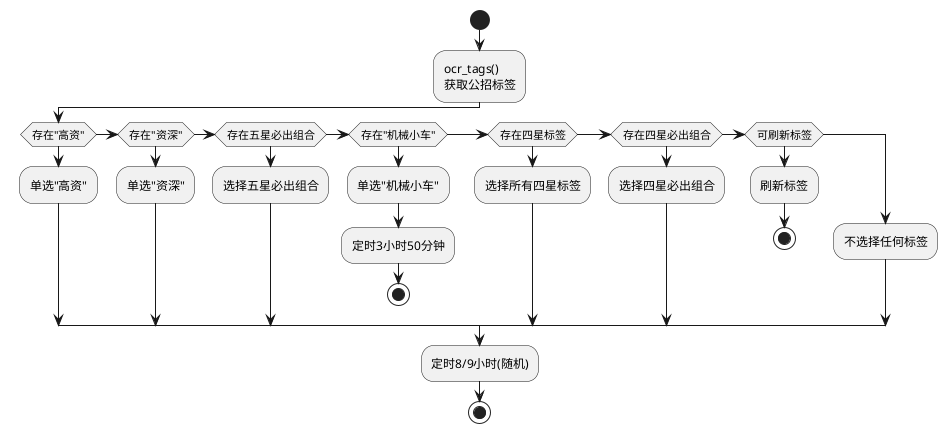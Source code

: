 @startuml
start
  :ocr_tags()
  获取公招标签;
if (存在"高资")
  :单选"高资";
elseif (存在"资深")
  :单选"资深";
elseif (存在五星必出组合)
  :选择五星必出组合;
elseif (存在"机械小车")
  :单选"机械小车";
  :定时3小时50分钟;
  stop
elseif (存在四星标签)
  :选择所有四星标签;
elseif (存在四星必出组合)
  :选择四星必出组合;
elseif (可刷新标签)
  :刷新标签;
  stop
else
  :不选择任何标签;
endif
:定时8/9小时(随机);
stop
@enduml
